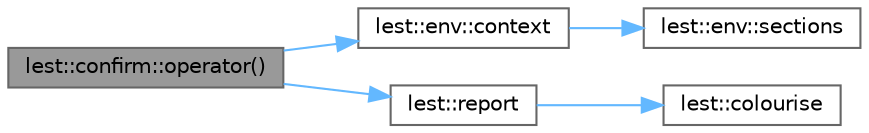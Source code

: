 digraph "lest::confirm::operator()"
{
 // LATEX_PDF_SIZE
  bgcolor="transparent";
  edge [fontname=Helvetica,fontsize=10,labelfontname=Helvetica,labelfontsize=10];
  node [fontname=Helvetica,fontsize=10,shape=box,height=0.2,width=0.4];
  rankdir="LR";
  Node1 [id="Node000001",label="lest::confirm::operator()",height=0.2,width=0.4,color="gray40", fillcolor="grey60", style="filled", fontcolor="black",tooltip=" "];
  Node1 -> Node2 [id="edge5_Node000001_Node000002",color="steelblue1",style="solid",tooltip=" "];
  Node2 [id="Node000002",label="lest::env::context",height=0.2,width=0.4,color="grey40", fillcolor="white", style="filled",URL="$structlest_1_1env.html#a6b70f2fc892ad8281b3b630b9bea6057",tooltip=" "];
  Node2 -> Node3 [id="edge6_Node000002_Node000003",color="steelblue1",style="solid",tooltip=" "];
  Node3 [id="Node000003",label="lest::env::sections",height=0.2,width=0.4,color="grey40", fillcolor="white", style="filled",URL="$structlest_1_1env.html#a056ed0345ae1ea73229bdab403502f70",tooltip=" "];
  Node1 -> Node4 [id="edge7_Node000001_Node000004",color="steelblue1",style="solid",tooltip=" "];
  Node4 [id="Node000004",label="lest::report",height=0.2,width=0.4,color="grey40", fillcolor="white", style="filled",URL="$namespacelest.html#acd1d811cf4ab4bebd681f007789ca0d7",tooltip=" "];
  Node4 -> Node5 [id="edge8_Node000004_Node000005",color="steelblue1",style="solid",tooltip=" "];
  Node5 [id="Node000005",label="lest::colourise",height=0.2,width=0.4,color="grey40", fillcolor="white", style="filled",URL="$namespacelest.html#a9caf47f37e450e7ae4bac7a519b074f2",tooltip=" "];
}
